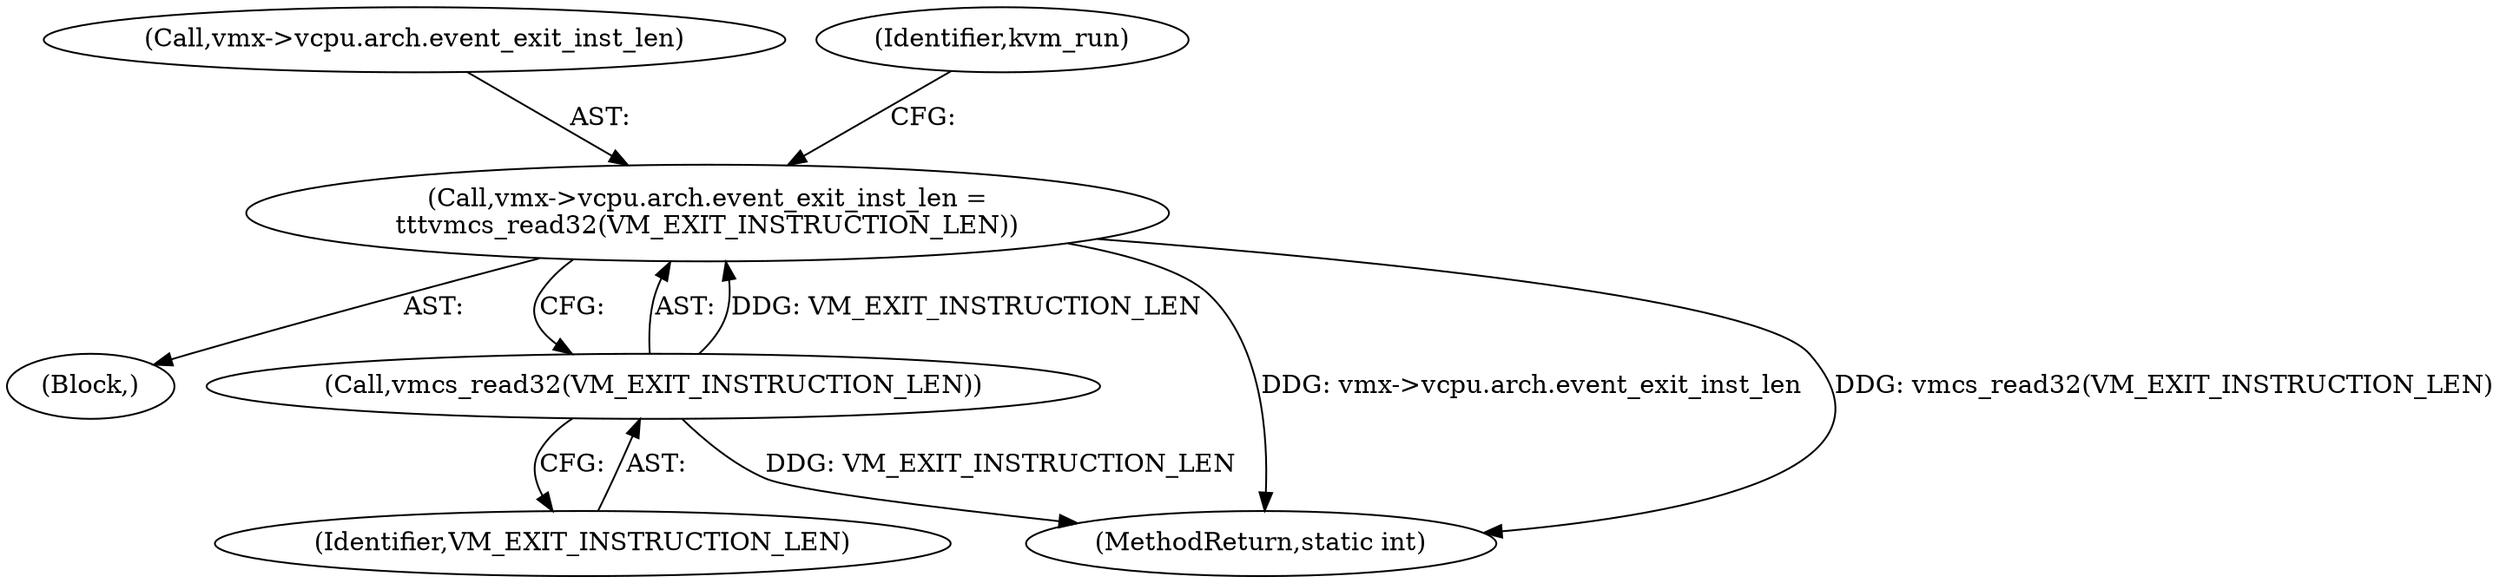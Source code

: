 digraph "0_linux_54a20552e1eae07aa240fa370a0293e006b5faed_0@API" {
"1000393" [label="(Call,vmx->vcpu.arch.event_exit_inst_len =\n\t\t\tvmcs_read32(VM_EXIT_INSTRUCTION_LEN))"];
"1000401" [label="(Call,vmcs_read32(VM_EXIT_INSTRUCTION_LEN))"];
"1000393" [label="(Call,vmx->vcpu.arch.event_exit_inst_len =\n\t\t\tvmcs_read32(VM_EXIT_INSTRUCTION_LEN))"];
"1000320" [label="(Block,)"];
"1000402" [label="(Identifier,VM_EXIT_INSTRUCTION_LEN)"];
"1000394" [label="(Call,vmx->vcpu.arch.event_exit_inst_len)"];
"1000405" [label="(Identifier,kvm_run)"];
"1000401" [label="(Call,vmcs_read32(VM_EXIT_INSTRUCTION_LEN))"];
"1000457" [label="(MethodReturn,static int)"];
"1000393" -> "1000320"  [label="AST: "];
"1000393" -> "1000401"  [label="CFG: "];
"1000394" -> "1000393"  [label="AST: "];
"1000401" -> "1000393"  [label="AST: "];
"1000405" -> "1000393"  [label="CFG: "];
"1000393" -> "1000457"  [label="DDG: vmx->vcpu.arch.event_exit_inst_len"];
"1000393" -> "1000457"  [label="DDG: vmcs_read32(VM_EXIT_INSTRUCTION_LEN)"];
"1000401" -> "1000393"  [label="DDG: VM_EXIT_INSTRUCTION_LEN"];
"1000401" -> "1000402"  [label="CFG: "];
"1000402" -> "1000401"  [label="AST: "];
"1000401" -> "1000457"  [label="DDG: VM_EXIT_INSTRUCTION_LEN"];
}
